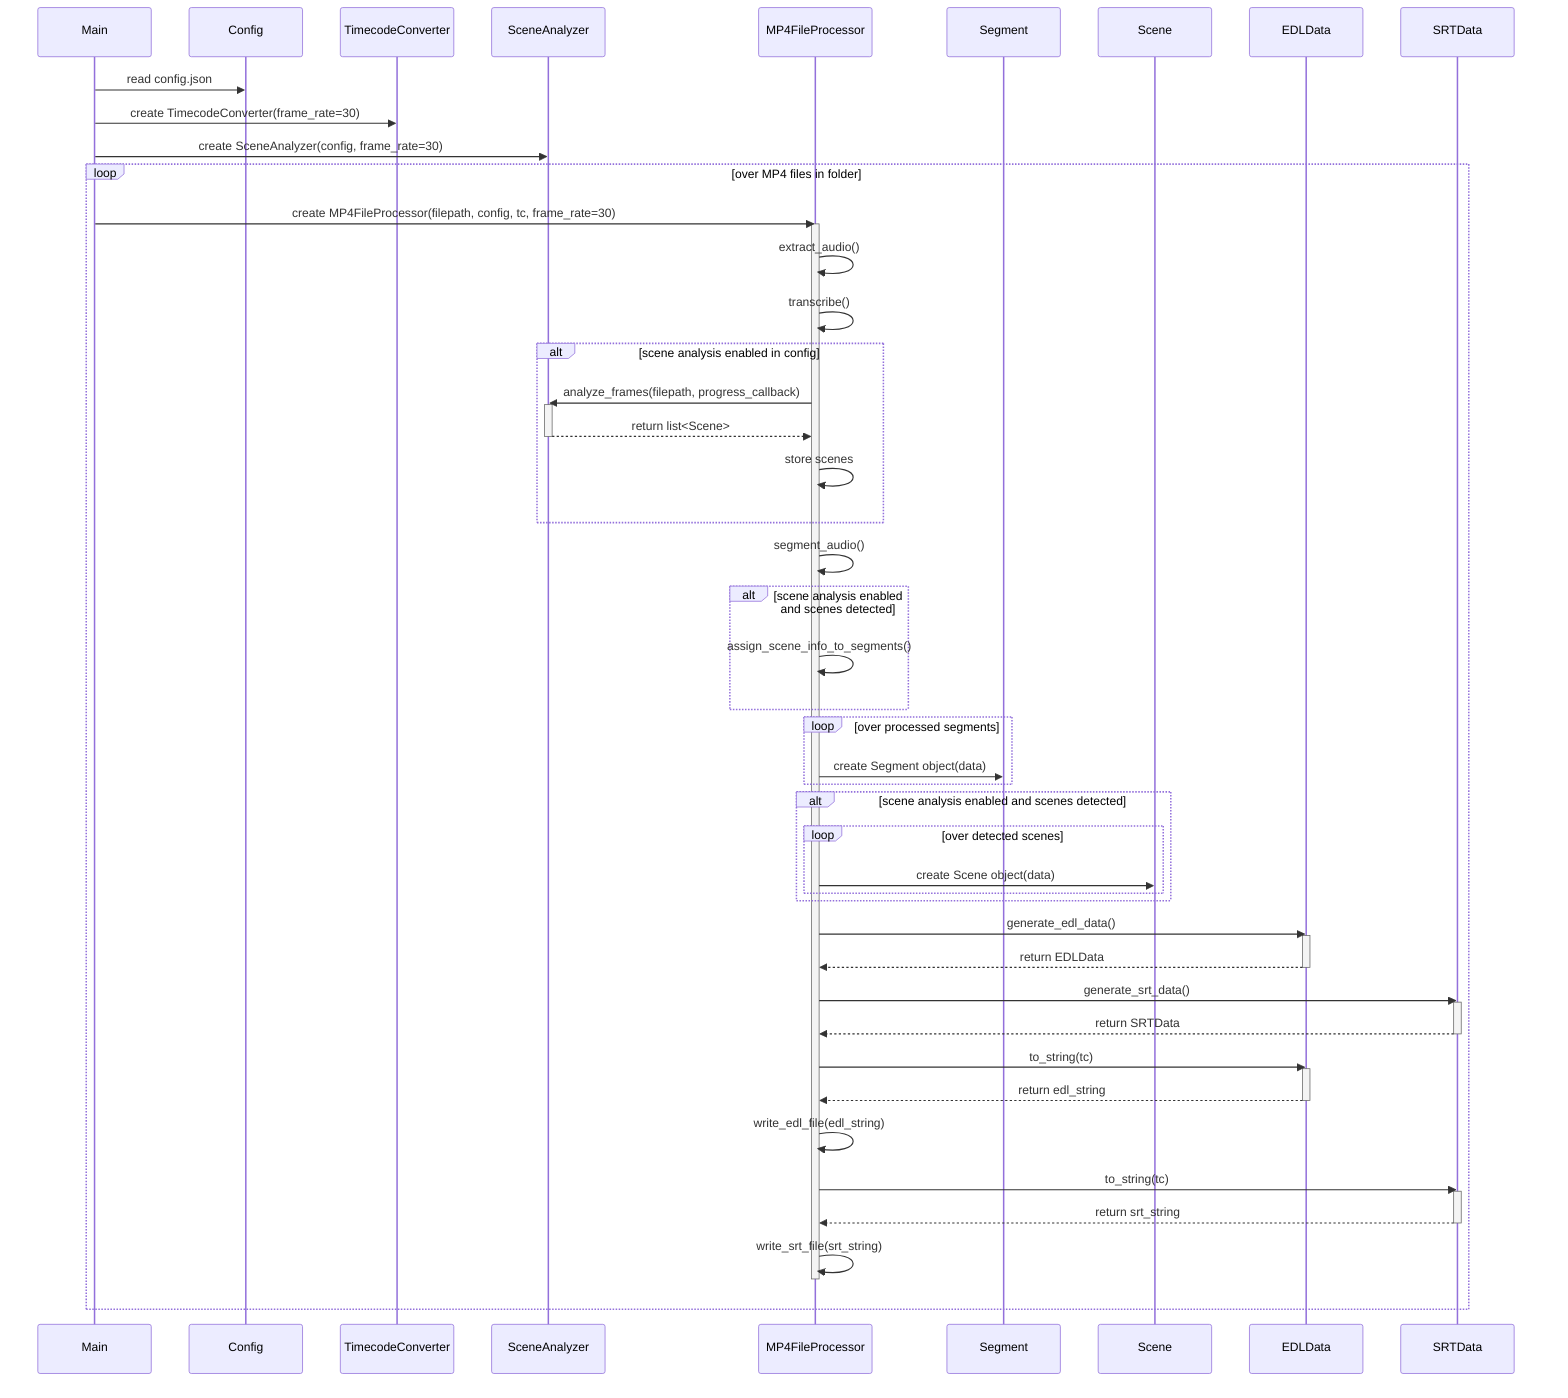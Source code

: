 sequenceDiagram
    participant Main as Main
    participant Config as Config
    participant TC as TimecodeConverter
    participant SA as SceneAnalyzer
    participant MP4Proc as MP4FileProcessor
    participant Seg as Segment
    participant SceneObj as Scene
    participant EDL as EDLData
    participant SRT as SRTData

    Main->>Config: read config.json
    Main->>TC: create TimecodeConverter(frame_rate=30)
    Main->>SA: create SceneAnalyzer(config, frame_rate=30)

    loop over MP4 files in folder
        Main->>MP4Proc: create MP4FileProcessor(filepath, config, tc, frame_rate=30)
        activate MP4Proc
        MP4Proc->>MP4Proc: extract_audio()
        MP4Proc->>MP4Proc: transcribe()

        alt scene analysis enabled in config
            MP4Proc->>SA: analyze_frames(filepath, progress_callback)
            activate SA
            SA-->>MP4Proc: return list<Scene>
            deactivate SA
            MP4Proc->>MP4Proc: store scenes
        end

        MP4Proc->>MP4Proc: segment_audio()

        alt scene analysis enabled and scenes detected
             MP4Proc->>MP4Proc: assign_scene_info_to_segments()
        end

        loop over processed segments
            MP4Proc->>Seg: create Segment object(data)
        end

        alt scene analysis enabled and scenes detected
            loop over detected scenes
                 MP4Proc->>SceneObj: create Scene object(data)
            end
        end

        MP4Proc->>EDL: generate_edl_data() 
        activate EDL
        EDL-->>MP4Proc: return EDLData
        deactivate EDL

        MP4Proc->>SRT: generate_srt_data() 
        activate SRT
        SRT-->>MP4Proc: return SRTData
        deactivate SRT

        MP4Proc->>EDL: to_string(tc)
        activate EDL
        EDL-->>MP4Proc: return edl_string
        deactivate EDL
        MP4Proc->>MP4Proc: write_edl_file(edl_string)

        MP4Proc->>SRT: to_string(tc)
        activate SRT
        SRT-->>MP4Proc: return srt_string
        deactivate SRT
        MP4Proc->>MP4Proc: write_srt_file(srt_string)

        deactivate MP4Proc
    end